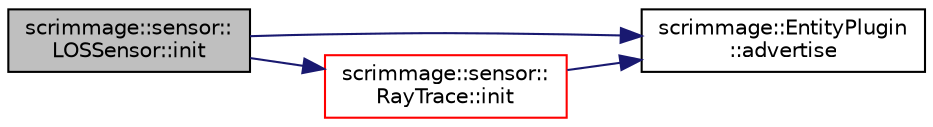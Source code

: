 digraph "scrimmage::sensor::LOSSensor::init"
{
 // LATEX_PDF_SIZE
  edge [fontname="Helvetica",fontsize="10",labelfontname="Helvetica",labelfontsize="10"];
  node [fontname="Helvetica",fontsize="10",shape=record];
  rankdir="LR";
  Node1 [label="scrimmage::sensor::\lLOSSensor::init",height=0.2,width=0.4,color="black", fillcolor="grey75", style="filled", fontcolor="black",tooltip=" "];
  Node1 -> Node2 [color="midnightblue",fontsize="10",style="solid",fontname="Helvetica"];
  Node2 [label="scrimmage::EntityPlugin\l::advertise",height=0.2,width=0.4,color="black", fillcolor="white", style="filled",URL="$classscrimmage_1_1EntityPlugin.html#aa4237f084247e93ca942aa70708aad03",tooltip=" "];
  Node1 -> Node3 [color="midnightblue",fontsize="10",style="solid",fontname="Helvetica"];
  Node3 [label="scrimmage::sensor::\lRayTrace::init",height=0.2,width=0.4,color="red", fillcolor="white", style="filled",URL="$classscrimmage_1_1sensor_1_1RayTrace.html#a0d4c5907e9d79f66cc48fadc1431247c",tooltip=" "];
  Node3 -> Node2 [color="midnightblue",fontsize="10",style="solid",fontname="Helvetica"];
}

